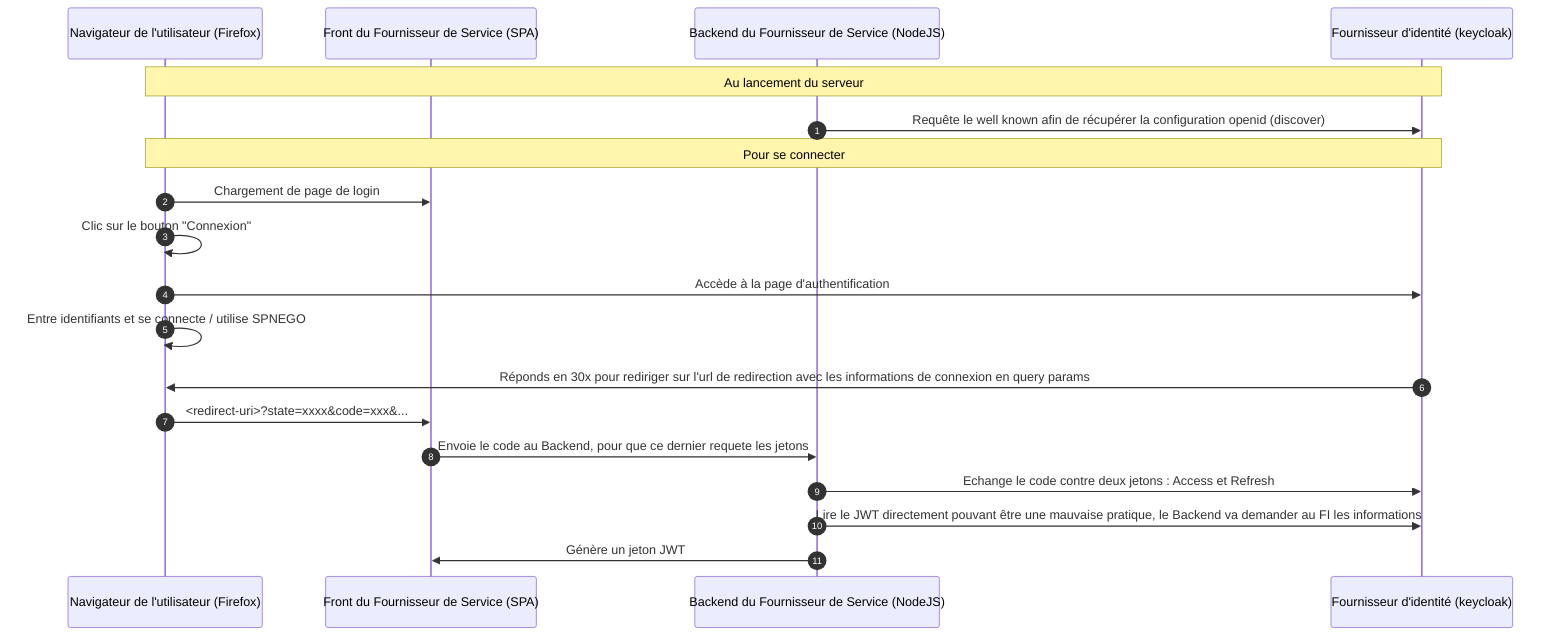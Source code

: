 sequenceDiagram
  autonumber
  participant Browser as Navigateur de l'utilisateur (Firefox)
  participant FFS as Front du Fournisseur de Service (SPA)
  participant BFS as Backend du Fournisseur de Service (NodeJS)
  participant FI as Fournisseur d'identité (keycloak)

  Note over Browser,FI: Au lancement du serveur
  BFS->>FI: Requête le well known afin de récupérer la configuration openid (discover)

  Note over Browser,FI: Pour se connecter
  Browser->>FFS: Chargement de page de login
  Browser->>Browser: Clic sur le bouton "Connexion"
  Browser->>FI: Accède à la page d'authentification
  Browser->>Browser: Entre identifiants et se connecte / utilise SPNEGO
  FI->>Browser: Réponds en 30x pour rediriger sur l'url de redirection avec les informations de connexion en query params
  Browser->>FFS: <redirect-uri>?state=xxxx&code=xxx&...
  FFS->>BFS: Envoie le code au Backend, pour que ce dernier requete les jetons
  BFS->>FI: Echange le code contre deux jetons : Access et Refresh
  BFS->>FI: Lire le JWT directement pouvant être une mauvaise pratique, le Backend va demander au FI les informations
  BFS->>FFS: Génère un jeton JWT